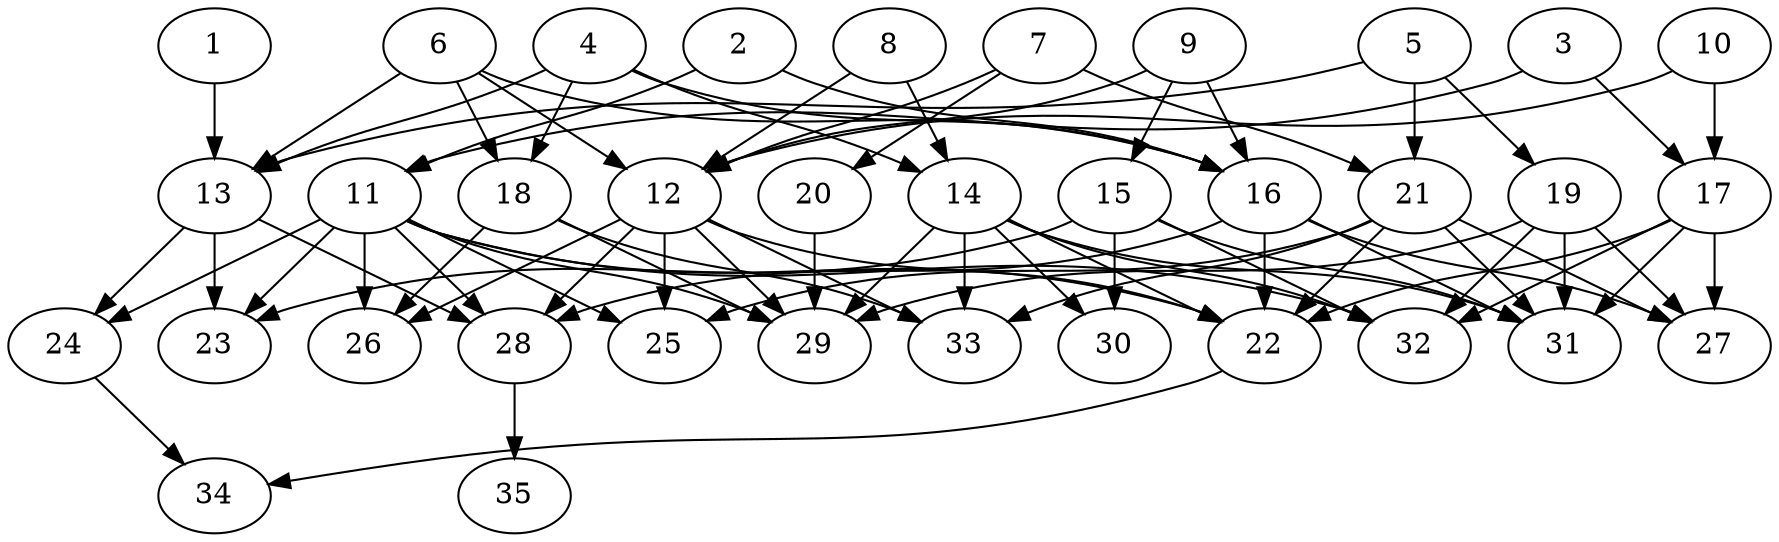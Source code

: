 // DAG automatically generated by daggen at Thu Oct  3 14:05:37 2019
// ./daggen --dot -n 35 --ccr 0.5 --fat 0.7 --regular 0.9 --density 0.5 --mindata 5242880 --maxdata 52428800 
digraph G {
  1 [size="45021184", alpha="0.14", expect_size="22510592"] 
  1 -> 13 [size ="22510592"]
  2 [size="20320256", alpha="0.15", expect_size="10160128"] 
  2 -> 11 [size ="10160128"]
  2 -> 16 [size ="10160128"]
  3 [size="86706176", alpha="0.09", expect_size="43353088"] 
  3 -> 11 [size ="43353088"]
  3 -> 17 [size ="43353088"]
  4 [size="104388608", alpha="0.03", expect_size="52194304"] 
  4 -> 13 [size ="52194304"]
  4 -> 14 [size ="52194304"]
  4 -> 16 [size ="52194304"]
  4 -> 18 [size ="52194304"]
  5 [size="79923200", alpha="0.02", expect_size="39961600"] 
  5 -> 13 [size ="39961600"]
  5 -> 19 [size ="39961600"]
  5 -> 21 [size ="39961600"]
  6 [size="70293504", alpha="0.05", expect_size="35146752"] 
  6 -> 12 [size ="35146752"]
  6 -> 13 [size ="35146752"]
  6 -> 16 [size ="35146752"]
  6 -> 18 [size ="35146752"]
  7 [size="83888128", alpha="0.01", expect_size="41944064"] 
  7 -> 12 [size ="41944064"]
  7 -> 20 [size ="41944064"]
  7 -> 21 [size ="41944064"]
  8 [size="94109696", alpha="0.08", expect_size="47054848"] 
  8 -> 12 [size ="47054848"]
  8 -> 14 [size ="47054848"]
  9 [size="95131648", alpha="0.06", expect_size="47565824"] 
  9 -> 12 [size ="47565824"]
  9 -> 15 [size ="47565824"]
  9 -> 16 [size ="47565824"]
  10 [size="97150976", alpha="0.02", expect_size="48575488"] 
  10 -> 12 [size ="48575488"]
  10 -> 17 [size ="48575488"]
  11 [size="35301376", alpha="0.14", expect_size="17650688"] 
  11 -> 22 [size ="17650688"]
  11 -> 23 [size ="17650688"]
  11 -> 24 [size ="17650688"]
  11 -> 25 [size ="17650688"]
  11 -> 26 [size ="17650688"]
  11 -> 28 [size ="17650688"]
  11 -> 29 [size ="17650688"]
  11 -> 32 [size ="17650688"]
  12 [size="101441536", alpha="0.01", expect_size="50720768"] 
  12 -> 22 [size ="50720768"]
  12 -> 25 [size ="50720768"]
  12 -> 26 [size ="50720768"]
  12 -> 28 [size ="50720768"]
  12 -> 29 [size ="50720768"]
  12 -> 33 [size ="50720768"]
  13 [size="79759360", alpha="0.13", expect_size="39879680"] 
  13 -> 23 [size ="39879680"]
  13 -> 24 [size ="39879680"]
  13 -> 28 [size ="39879680"]
  14 [size="29140992", alpha="0.12", expect_size="14570496"] 
  14 -> 22 [size ="14570496"]
  14 -> 29 [size ="14570496"]
  14 -> 30 [size ="14570496"]
  14 -> 31 [size ="14570496"]
  14 -> 32 [size ="14570496"]
  14 -> 33 [size ="14570496"]
  15 [size="45035520", alpha="0.14", expect_size="22517760"] 
  15 -> 23 [size ="22517760"]
  15 -> 30 [size ="22517760"]
  15 -> 31 [size ="22517760"]
  15 -> 32 [size ="22517760"]
  16 [size="53254144", alpha="0.15", expect_size="26627072"] 
  16 -> 22 [size ="26627072"]
  16 -> 27 [size ="26627072"]
  16 -> 28 [size ="26627072"]
  16 -> 31 [size ="26627072"]
  17 [size="78678016", alpha="0.10", expect_size="39339008"] 
  17 -> 22 [size ="39339008"]
  17 -> 27 [size ="39339008"]
  17 -> 31 [size ="39339008"]
  17 -> 32 [size ="39339008"]
  18 [size="82132992", alpha="0.06", expect_size="41066496"] 
  18 -> 26 [size ="41066496"]
  18 -> 29 [size ="41066496"]
  18 -> 33 [size ="41066496"]
  19 [size="27394048", alpha="0.03", expect_size="13697024"] 
  19 -> 27 [size ="13697024"]
  19 -> 29 [size ="13697024"]
  19 -> 31 [size ="13697024"]
  19 -> 32 [size ="13697024"]
  20 [size="56279040", alpha="0.05", expect_size="28139520"] 
  20 -> 29 [size ="28139520"]
  21 [size="65079296", alpha="0.13", expect_size="32539648"] 
  21 -> 22 [size ="32539648"]
  21 -> 25 [size ="32539648"]
  21 -> 27 [size ="32539648"]
  21 -> 31 [size ="32539648"]
  21 -> 33 [size ="32539648"]
  22 [size="38428672", alpha="0.04", expect_size="19214336"] 
  22 -> 34 [size ="19214336"]
  23 [size="44998656", alpha="0.11", expect_size="22499328"] 
  24 [size="104071168", alpha="0.18", expect_size="52035584"] 
  24 -> 34 [size ="52035584"]
  25 [size="65269760", alpha="0.19", expect_size="32634880"] 
  26 [size="35346432", alpha="0.14", expect_size="17673216"] 
  27 [size="10745856", alpha="0.03", expect_size="5372928"] 
  28 [size="56680448", alpha="0.11", expect_size="28340224"] 
  28 -> 35 [size ="28340224"]
  29 [size="82845696", alpha="0.16", expect_size="41422848"] 
  30 [size="99262464", alpha="0.20", expect_size="49631232"] 
  31 [size="27619328", alpha="0.09", expect_size="13809664"] 
  32 [size="91199488", alpha="0.17", expect_size="45599744"] 
  33 [size="16719872", alpha="0.00", expect_size="8359936"] 
  34 [size="69144576", alpha="0.07", expect_size="34572288"] 
  35 [size="59265024", alpha="0.02", expect_size="29632512"] 
}
